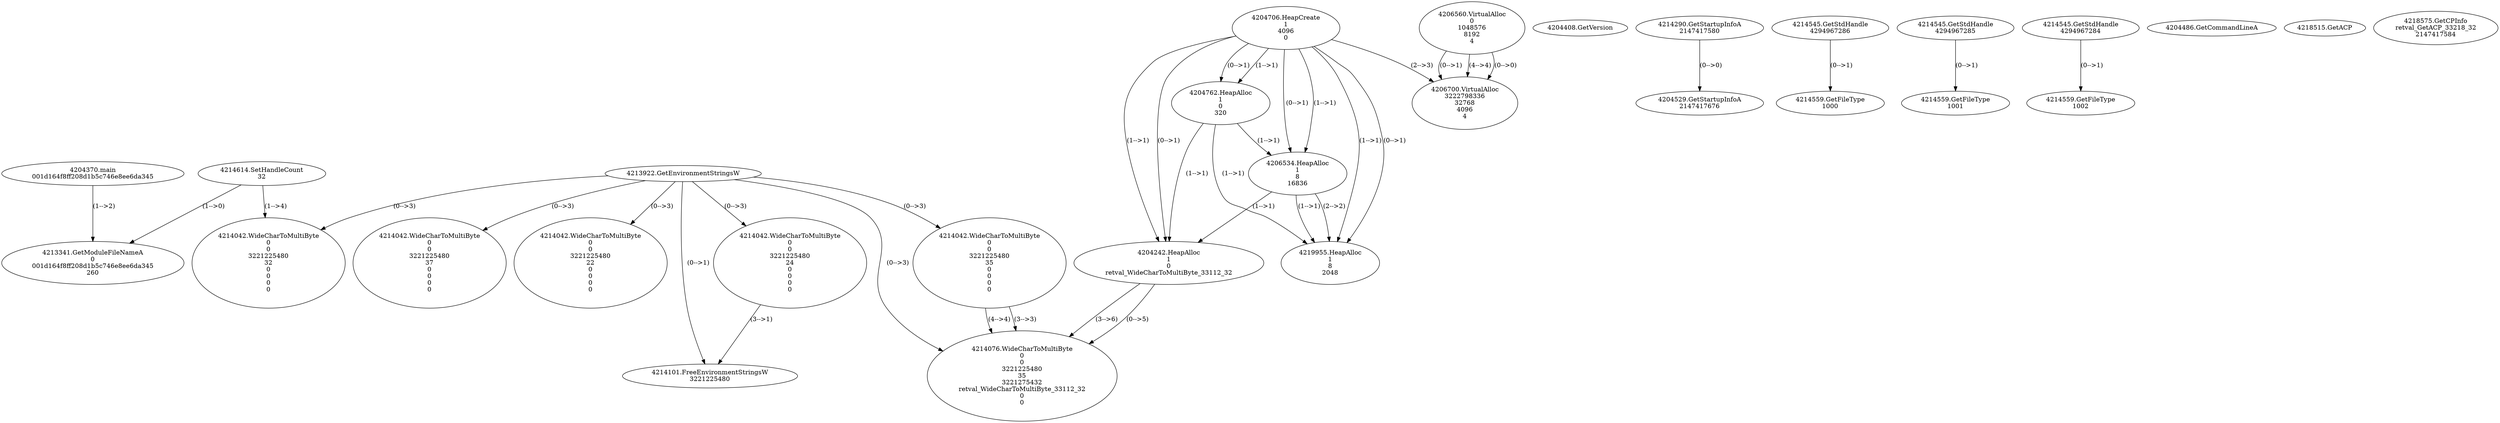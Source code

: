 // Global SCDG with merge call
digraph {
	0 [label="4204370.main
001d164f8ff208d1b5c746e8ee6da345"]
	1 [label="4204408.GetVersion
"]
	2 [label="4204706.HeapCreate
1
4096
0"]
	3 [label="4204762.HeapAlloc
1
0
320"]
	2 -> 3 [label="(1-->1)"]
	2 -> 3 [label="(0-->1)"]
	4 [label="4206534.HeapAlloc
1
8
16836"]
	2 -> 4 [label="(1-->1)"]
	2 -> 4 [label="(0-->1)"]
	3 -> 4 [label="(1-->1)"]
	5 [label="4206560.VirtualAlloc
0
1048576
8192
4"]
	6 [label="4206700.VirtualAlloc
3222798336
32768
4096
4"]
	5 -> 6 [label="(0-->1)"]
	2 -> 6 [label="(2-->3)"]
	5 -> 6 [label="(4-->4)"]
	5 -> 6 [label="(0-->0)"]
	7 [label="4214290.GetStartupInfoA
2147417580"]
	8 [label="4214545.GetStdHandle
4294967286"]
	9 [label="4214559.GetFileType
1000"]
	8 -> 9 [label="(0-->1)"]
	10 [label="4214545.GetStdHandle
4294967285"]
	11 [label="4214559.GetFileType
1001"]
	10 -> 11 [label="(0-->1)"]
	12 [label="4214545.GetStdHandle
4294967284"]
	13 [label="4214559.GetFileType
1002"]
	12 -> 13 [label="(0-->1)"]
	14 [label="4214614.SetHandleCount
32"]
	15 [label="4204486.GetCommandLineA
"]
	16 [label="4213922.GetEnvironmentStringsW
"]
	17 [label="4214042.WideCharToMultiByte
0
0
3221225480
24
0
0
0
0"]
	16 -> 17 [label="(0-->3)"]
	18 [label="4214101.FreeEnvironmentStringsW
3221225480"]
	16 -> 18 [label="(0-->1)"]
	17 -> 18 [label="(3-->1)"]
	19 [label="4218515.GetACP
"]
	20 [label="4213341.GetModuleFileNameA
0
001d164f8ff208d1b5c746e8ee6da345
260"]
	0 -> 20 [label="(1-->2)"]
	14 -> 20 [label="(1-->0)"]
	21 [label="4219955.HeapAlloc
1
8
2048"]
	2 -> 21 [label="(1-->1)"]
	2 -> 21 [label="(0-->1)"]
	3 -> 21 [label="(1-->1)"]
	4 -> 21 [label="(1-->1)"]
	4 -> 21 [label="(2-->2)"]
	22 [label="4204529.GetStartupInfoA
2147417676"]
	7 -> 22 [label="(0-->0)"]
	23 [label="4214042.WideCharToMultiByte
0
0
3221225480
35
0
0
0
0"]
	16 -> 23 [label="(0-->3)"]
	24 [label="4204242.HeapAlloc
1
0
retval_WideCharToMultiByte_33112_32"]
	2 -> 24 [label="(1-->1)"]
	2 -> 24 [label="(0-->1)"]
	3 -> 24 [label="(1-->1)"]
	4 -> 24 [label="(1-->1)"]
	25 [label="4214076.WideCharToMultiByte
0
0
3221225480
35
3221275432
retval_WideCharToMultiByte_33112_32
0
0"]
	16 -> 25 [label="(0-->3)"]
	23 -> 25 [label="(3-->3)"]
	23 -> 25 [label="(4-->4)"]
	24 -> 25 [label="(0-->5)"]
	24 -> 25 [label="(3-->6)"]
	26 [label="4214042.WideCharToMultiByte
0
0
3221225480
32
0
0
0
0"]
	16 -> 26 [label="(0-->3)"]
	14 -> 26 [label="(1-->4)"]
	27 [label="4214042.WideCharToMultiByte
0
0
3221225480
37
0
0
0
0"]
	16 -> 27 [label="(0-->3)"]
	28 [label="4218575.GetCPInfo
retval_GetACP_33218_32
2147417584"]
	29 [label="4214042.WideCharToMultiByte
0
0
3221225480
22
0
0
0
0"]
	16 -> 29 [label="(0-->3)"]
}
